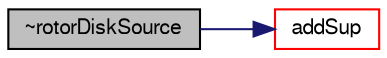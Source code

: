 digraph "~rotorDiskSource"
{
  bgcolor="transparent";
  edge [fontname="FreeSans",fontsize="10",labelfontname="FreeSans",labelfontsize="10"];
  node [fontname="FreeSans",fontsize="10",shape=record];
  rankdir="LR";
  Node4 [label="~rotorDiskSource",height=0.2,width=0.4,color="black", fillcolor="grey75", style="filled", fontcolor="black"];
  Node4 -> Node5 [color="midnightblue",fontsize="10",style="solid",fontname="FreeSans"];
  Node5 [label="addSup",height=0.2,width=0.4,color="red",URL="$a23502.html#a921ab0aacd899760d7f4a2ec0b0241bd",tooltip="Source term to momentum equation. "];
}
